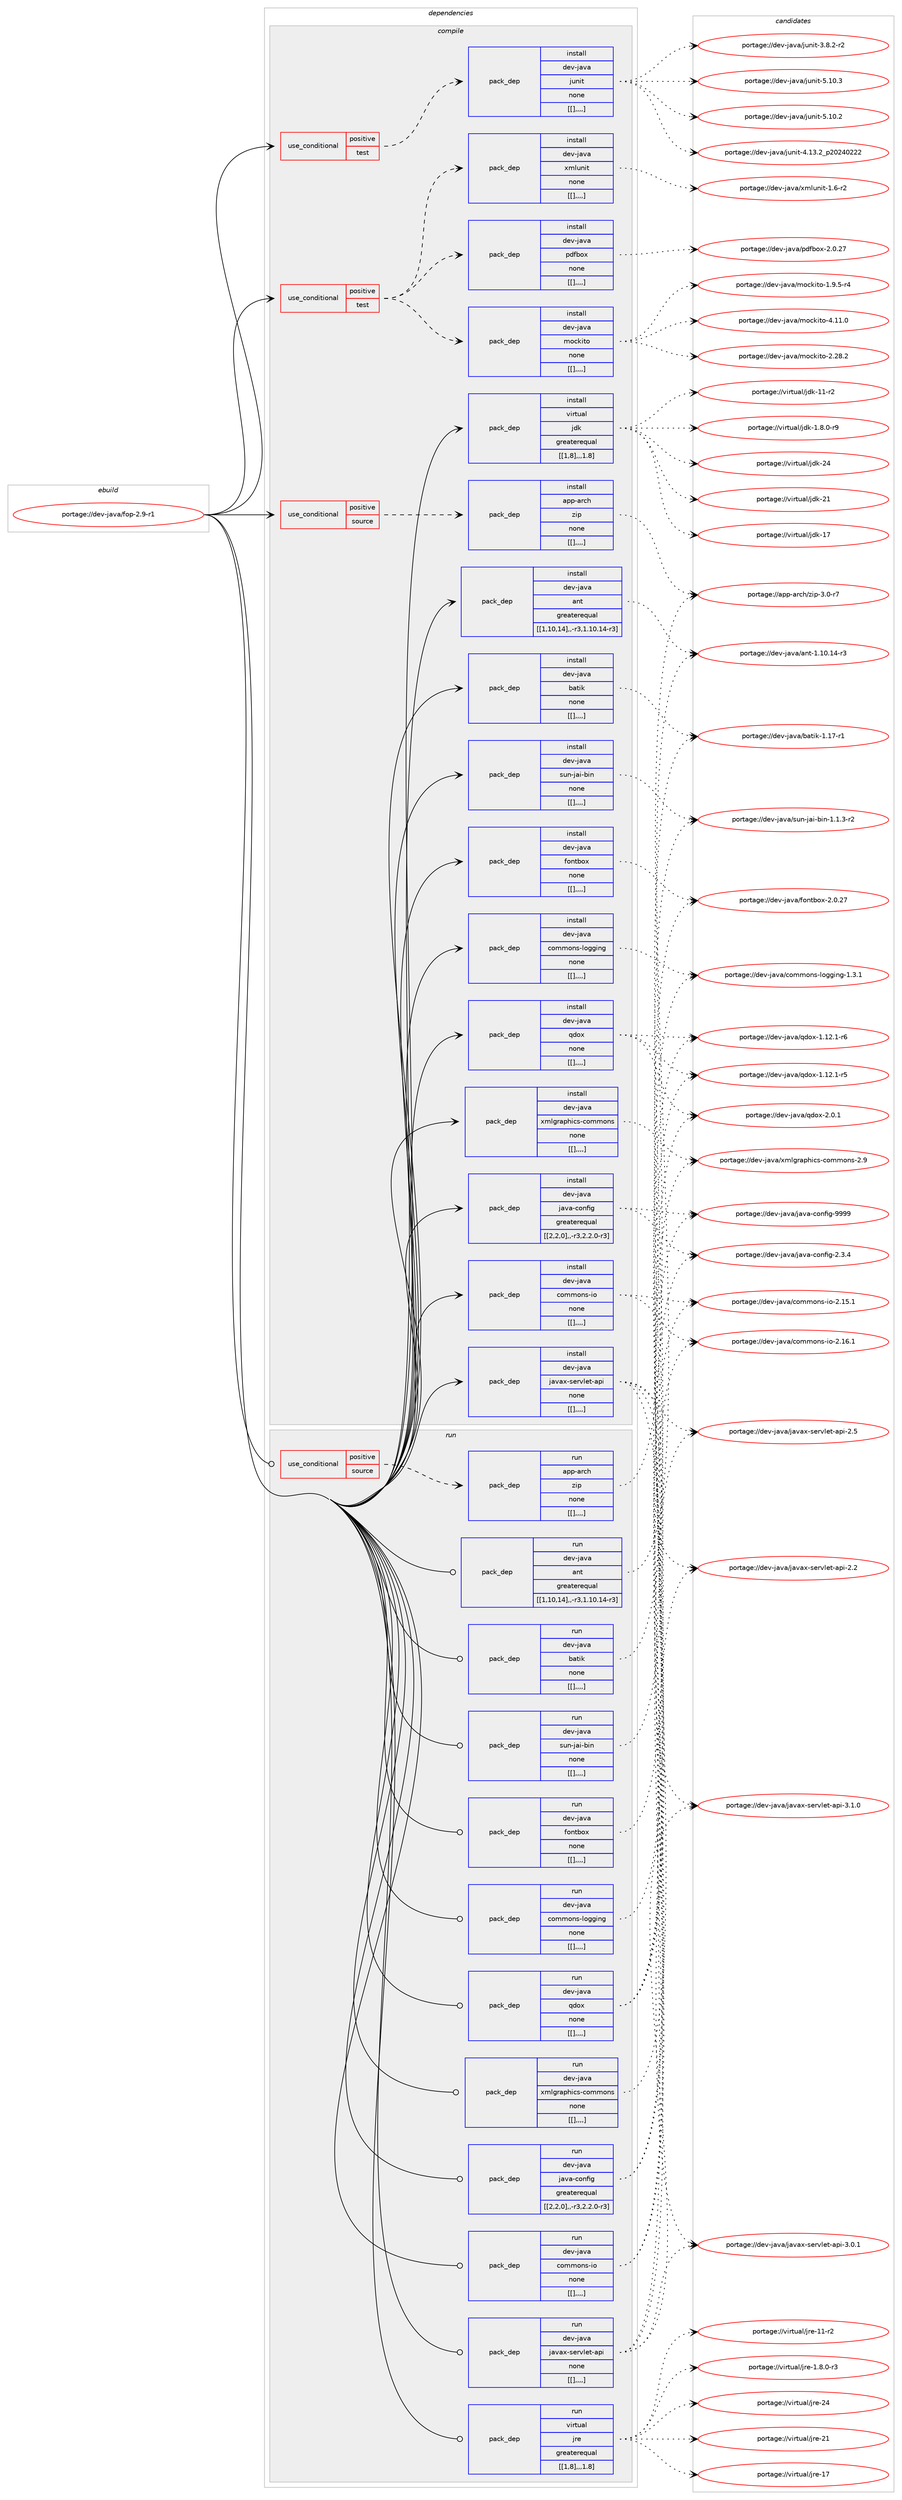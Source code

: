 digraph prolog {

# *************
# Graph options
# *************

newrank=true;
concentrate=true;
compound=true;
graph [rankdir=LR,fontname=Helvetica,fontsize=10,ranksep=1.5];#, ranksep=2.5, nodesep=0.2];
edge  [arrowhead=vee];
node  [fontname=Helvetica,fontsize=10];

# **********
# The ebuild
# **********

subgraph cluster_leftcol {
color=gray;
label=<<i>ebuild</i>>;
id [label="portage://dev-java/fop-2.9-r1", color=red, width=4, href="../dev-java/fop-2.9-r1.svg"];
}

# ****************
# The dependencies
# ****************

subgraph cluster_midcol {
color=gray;
label=<<i>dependencies</i>>;
subgraph cluster_compile {
fillcolor="#eeeeee";
style=filled;
label=<<i>compile</i>>;
subgraph cond22095 {
dependency94254 [label=<<TABLE BORDER="0" CELLBORDER="1" CELLSPACING="0" CELLPADDING="4"><TR><TD ROWSPAN="3" CELLPADDING="10">use_conditional</TD></TR><TR><TD>positive</TD></TR><TR><TD>source</TD></TR></TABLE>>, shape=none, color=red];
subgraph pack71109 {
dependency94255 [label=<<TABLE BORDER="0" CELLBORDER="1" CELLSPACING="0" CELLPADDING="4" WIDTH="220"><TR><TD ROWSPAN="6" CELLPADDING="30">pack_dep</TD></TR><TR><TD WIDTH="110">install</TD></TR><TR><TD>app-arch</TD></TR><TR><TD>zip</TD></TR><TR><TD>none</TD></TR><TR><TD>[[],,,,]</TD></TR></TABLE>>, shape=none, color=blue];
}
dependency94254:e -> dependency94255:w [weight=20,style="dashed",arrowhead="vee"];
}
id:e -> dependency94254:w [weight=20,style="solid",arrowhead="vee"];
subgraph cond22096 {
dependency94256 [label=<<TABLE BORDER="0" CELLBORDER="1" CELLSPACING="0" CELLPADDING="4"><TR><TD ROWSPAN="3" CELLPADDING="10">use_conditional</TD></TR><TR><TD>positive</TD></TR><TR><TD>test</TD></TR></TABLE>>, shape=none, color=red];
subgraph pack71110 {
dependency94257 [label=<<TABLE BORDER="0" CELLBORDER="1" CELLSPACING="0" CELLPADDING="4" WIDTH="220"><TR><TD ROWSPAN="6" CELLPADDING="30">pack_dep</TD></TR><TR><TD WIDTH="110">install</TD></TR><TR><TD>dev-java</TD></TR><TR><TD>junit</TD></TR><TR><TD>none</TD></TR><TR><TD>[[],,,,]</TD></TR></TABLE>>, shape=none, color=blue];
}
dependency94256:e -> dependency94257:w [weight=20,style="dashed",arrowhead="vee"];
}
id:e -> dependency94256:w [weight=20,style="solid",arrowhead="vee"];
subgraph cond22097 {
dependency94258 [label=<<TABLE BORDER="0" CELLBORDER="1" CELLSPACING="0" CELLPADDING="4"><TR><TD ROWSPAN="3" CELLPADDING="10">use_conditional</TD></TR><TR><TD>positive</TD></TR><TR><TD>test</TD></TR></TABLE>>, shape=none, color=red];
subgraph pack71111 {
dependency94259 [label=<<TABLE BORDER="0" CELLBORDER="1" CELLSPACING="0" CELLPADDING="4" WIDTH="220"><TR><TD ROWSPAN="6" CELLPADDING="30">pack_dep</TD></TR><TR><TD WIDTH="110">install</TD></TR><TR><TD>dev-java</TD></TR><TR><TD>mockito</TD></TR><TR><TD>none</TD></TR><TR><TD>[[],,,,]</TD></TR></TABLE>>, shape=none, color=blue];
}
dependency94258:e -> dependency94259:w [weight=20,style="dashed",arrowhead="vee"];
subgraph pack71112 {
dependency94260 [label=<<TABLE BORDER="0" CELLBORDER="1" CELLSPACING="0" CELLPADDING="4" WIDTH="220"><TR><TD ROWSPAN="6" CELLPADDING="30">pack_dep</TD></TR><TR><TD WIDTH="110">install</TD></TR><TR><TD>dev-java</TD></TR><TR><TD>pdfbox</TD></TR><TR><TD>none</TD></TR><TR><TD>[[],,,,]</TD></TR></TABLE>>, shape=none, color=blue];
}
dependency94258:e -> dependency94260:w [weight=20,style="dashed",arrowhead="vee"];
subgraph pack71113 {
dependency94261 [label=<<TABLE BORDER="0" CELLBORDER="1" CELLSPACING="0" CELLPADDING="4" WIDTH="220"><TR><TD ROWSPAN="6" CELLPADDING="30">pack_dep</TD></TR><TR><TD WIDTH="110">install</TD></TR><TR><TD>dev-java</TD></TR><TR><TD>xmlunit</TD></TR><TR><TD>none</TD></TR><TR><TD>[[],,,,]</TD></TR></TABLE>>, shape=none, color=blue];
}
dependency94258:e -> dependency94261:w [weight=20,style="dashed",arrowhead="vee"];
}
id:e -> dependency94258:w [weight=20,style="solid",arrowhead="vee"];
subgraph pack71114 {
dependency94262 [label=<<TABLE BORDER="0" CELLBORDER="1" CELLSPACING="0" CELLPADDING="4" WIDTH="220"><TR><TD ROWSPAN="6" CELLPADDING="30">pack_dep</TD></TR><TR><TD WIDTH="110">install</TD></TR><TR><TD>dev-java</TD></TR><TR><TD>ant</TD></TR><TR><TD>greaterequal</TD></TR><TR><TD>[[1,10,14],,-r3,1.10.14-r3]</TD></TR></TABLE>>, shape=none, color=blue];
}
id:e -> dependency94262:w [weight=20,style="solid",arrowhead="vee"];
subgraph pack71115 {
dependency94263 [label=<<TABLE BORDER="0" CELLBORDER="1" CELLSPACING="0" CELLPADDING="4" WIDTH="220"><TR><TD ROWSPAN="6" CELLPADDING="30">pack_dep</TD></TR><TR><TD WIDTH="110">install</TD></TR><TR><TD>dev-java</TD></TR><TR><TD>batik</TD></TR><TR><TD>none</TD></TR><TR><TD>[[],,,,]</TD></TR></TABLE>>, shape=none, color=blue];
}
id:e -> dependency94263:w [weight=20,style="solid",arrowhead="vee"];
subgraph pack71116 {
dependency94264 [label=<<TABLE BORDER="0" CELLBORDER="1" CELLSPACING="0" CELLPADDING="4" WIDTH="220"><TR><TD ROWSPAN="6" CELLPADDING="30">pack_dep</TD></TR><TR><TD WIDTH="110">install</TD></TR><TR><TD>dev-java</TD></TR><TR><TD>commons-io</TD></TR><TR><TD>none</TD></TR><TR><TD>[[],,,,]</TD></TR></TABLE>>, shape=none, color=blue];
}
id:e -> dependency94264:w [weight=20,style="solid",arrowhead="vee"];
subgraph pack71117 {
dependency94265 [label=<<TABLE BORDER="0" CELLBORDER="1" CELLSPACING="0" CELLPADDING="4" WIDTH="220"><TR><TD ROWSPAN="6" CELLPADDING="30">pack_dep</TD></TR><TR><TD WIDTH="110">install</TD></TR><TR><TD>dev-java</TD></TR><TR><TD>commons-logging</TD></TR><TR><TD>none</TD></TR><TR><TD>[[],,,,]</TD></TR></TABLE>>, shape=none, color=blue];
}
id:e -> dependency94265:w [weight=20,style="solid",arrowhead="vee"];
subgraph pack71118 {
dependency94266 [label=<<TABLE BORDER="0" CELLBORDER="1" CELLSPACING="0" CELLPADDING="4" WIDTH="220"><TR><TD ROWSPAN="6" CELLPADDING="30">pack_dep</TD></TR><TR><TD WIDTH="110">install</TD></TR><TR><TD>dev-java</TD></TR><TR><TD>fontbox</TD></TR><TR><TD>none</TD></TR><TR><TD>[[],,,,]</TD></TR></TABLE>>, shape=none, color=blue];
}
id:e -> dependency94266:w [weight=20,style="solid",arrowhead="vee"];
subgraph pack71119 {
dependency94267 [label=<<TABLE BORDER="0" CELLBORDER="1" CELLSPACING="0" CELLPADDING="4" WIDTH="220"><TR><TD ROWSPAN="6" CELLPADDING="30">pack_dep</TD></TR><TR><TD WIDTH="110">install</TD></TR><TR><TD>dev-java</TD></TR><TR><TD>java-config</TD></TR><TR><TD>greaterequal</TD></TR><TR><TD>[[2,2,0],,-r3,2.2.0-r3]</TD></TR></TABLE>>, shape=none, color=blue];
}
id:e -> dependency94267:w [weight=20,style="solid",arrowhead="vee"];
subgraph pack71120 {
dependency94268 [label=<<TABLE BORDER="0" CELLBORDER="1" CELLSPACING="0" CELLPADDING="4" WIDTH="220"><TR><TD ROWSPAN="6" CELLPADDING="30">pack_dep</TD></TR><TR><TD WIDTH="110">install</TD></TR><TR><TD>dev-java</TD></TR><TR><TD>javax-servlet-api</TD></TR><TR><TD>none</TD></TR><TR><TD>[[],,,,]</TD></TR></TABLE>>, shape=none, color=blue];
}
id:e -> dependency94268:w [weight=20,style="solid",arrowhead="vee"];
subgraph pack71121 {
dependency94269 [label=<<TABLE BORDER="0" CELLBORDER="1" CELLSPACING="0" CELLPADDING="4" WIDTH="220"><TR><TD ROWSPAN="6" CELLPADDING="30">pack_dep</TD></TR><TR><TD WIDTH="110">install</TD></TR><TR><TD>dev-java</TD></TR><TR><TD>qdox</TD></TR><TR><TD>none</TD></TR><TR><TD>[[],,,,]</TD></TR></TABLE>>, shape=none, color=blue];
}
id:e -> dependency94269:w [weight=20,style="solid",arrowhead="vee"];
subgraph pack71122 {
dependency94270 [label=<<TABLE BORDER="0" CELLBORDER="1" CELLSPACING="0" CELLPADDING="4" WIDTH="220"><TR><TD ROWSPAN="6" CELLPADDING="30">pack_dep</TD></TR><TR><TD WIDTH="110">install</TD></TR><TR><TD>dev-java</TD></TR><TR><TD>sun-jai-bin</TD></TR><TR><TD>none</TD></TR><TR><TD>[[],,,,]</TD></TR></TABLE>>, shape=none, color=blue];
}
id:e -> dependency94270:w [weight=20,style="solid",arrowhead="vee"];
subgraph pack71123 {
dependency94271 [label=<<TABLE BORDER="0" CELLBORDER="1" CELLSPACING="0" CELLPADDING="4" WIDTH="220"><TR><TD ROWSPAN="6" CELLPADDING="30">pack_dep</TD></TR><TR><TD WIDTH="110">install</TD></TR><TR><TD>dev-java</TD></TR><TR><TD>xmlgraphics-commons</TD></TR><TR><TD>none</TD></TR><TR><TD>[[],,,,]</TD></TR></TABLE>>, shape=none, color=blue];
}
id:e -> dependency94271:w [weight=20,style="solid",arrowhead="vee"];
subgraph pack71124 {
dependency94272 [label=<<TABLE BORDER="0" CELLBORDER="1" CELLSPACING="0" CELLPADDING="4" WIDTH="220"><TR><TD ROWSPAN="6" CELLPADDING="30">pack_dep</TD></TR><TR><TD WIDTH="110">install</TD></TR><TR><TD>virtual</TD></TR><TR><TD>jdk</TD></TR><TR><TD>greaterequal</TD></TR><TR><TD>[[1,8],,,1.8]</TD></TR></TABLE>>, shape=none, color=blue];
}
id:e -> dependency94272:w [weight=20,style="solid",arrowhead="vee"];
}
subgraph cluster_compileandrun {
fillcolor="#eeeeee";
style=filled;
label=<<i>compile and run</i>>;
}
subgraph cluster_run {
fillcolor="#eeeeee";
style=filled;
label=<<i>run</i>>;
subgraph cond22098 {
dependency94273 [label=<<TABLE BORDER="0" CELLBORDER="1" CELLSPACING="0" CELLPADDING="4"><TR><TD ROWSPAN="3" CELLPADDING="10">use_conditional</TD></TR><TR><TD>positive</TD></TR><TR><TD>source</TD></TR></TABLE>>, shape=none, color=red];
subgraph pack71125 {
dependency94274 [label=<<TABLE BORDER="0" CELLBORDER="1" CELLSPACING="0" CELLPADDING="4" WIDTH="220"><TR><TD ROWSPAN="6" CELLPADDING="30">pack_dep</TD></TR><TR><TD WIDTH="110">run</TD></TR><TR><TD>app-arch</TD></TR><TR><TD>zip</TD></TR><TR><TD>none</TD></TR><TR><TD>[[],,,,]</TD></TR></TABLE>>, shape=none, color=blue];
}
dependency94273:e -> dependency94274:w [weight=20,style="dashed",arrowhead="vee"];
}
id:e -> dependency94273:w [weight=20,style="solid",arrowhead="odot"];
subgraph pack71126 {
dependency94275 [label=<<TABLE BORDER="0" CELLBORDER="1" CELLSPACING="0" CELLPADDING="4" WIDTH="220"><TR><TD ROWSPAN="6" CELLPADDING="30">pack_dep</TD></TR><TR><TD WIDTH="110">run</TD></TR><TR><TD>dev-java</TD></TR><TR><TD>ant</TD></TR><TR><TD>greaterequal</TD></TR><TR><TD>[[1,10,14],,-r3,1.10.14-r3]</TD></TR></TABLE>>, shape=none, color=blue];
}
id:e -> dependency94275:w [weight=20,style="solid",arrowhead="odot"];
subgraph pack71127 {
dependency94276 [label=<<TABLE BORDER="0" CELLBORDER="1" CELLSPACING="0" CELLPADDING="4" WIDTH="220"><TR><TD ROWSPAN="6" CELLPADDING="30">pack_dep</TD></TR><TR><TD WIDTH="110">run</TD></TR><TR><TD>dev-java</TD></TR><TR><TD>batik</TD></TR><TR><TD>none</TD></TR><TR><TD>[[],,,,]</TD></TR></TABLE>>, shape=none, color=blue];
}
id:e -> dependency94276:w [weight=20,style="solid",arrowhead="odot"];
subgraph pack71128 {
dependency94277 [label=<<TABLE BORDER="0" CELLBORDER="1" CELLSPACING="0" CELLPADDING="4" WIDTH="220"><TR><TD ROWSPAN="6" CELLPADDING="30">pack_dep</TD></TR><TR><TD WIDTH="110">run</TD></TR><TR><TD>dev-java</TD></TR><TR><TD>commons-io</TD></TR><TR><TD>none</TD></TR><TR><TD>[[],,,,]</TD></TR></TABLE>>, shape=none, color=blue];
}
id:e -> dependency94277:w [weight=20,style="solid",arrowhead="odot"];
subgraph pack71129 {
dependency94278 [label=<<TABLE BORDER="0" CELLBORDER="1" CELLSPACING="0" CELLPADDING="4" WIDTH="220"><TR><TD ROWSPAN="6" CELLPADDING="30">pack_dep</TD></TR><TR><TD WIDTH="110">run</TD></TR><TR><TD>dev-java</TD></TR><TR><TD>commons-logging</TD></TR><TR><TD>none</TD></TR><TR><TD>[[],,,,]</TD></TR></TABLE>>, shape=none, color=blue];
}
id:e -> dependency94278:w [weight=20,style="solid",arrowhead="odot"];
subgraph pack71130 {
dependency94279 [label=<<TABLE BORDER="0" CELLBORDER="1" CELLSPACING="0" CELLPADDING="4" WIDTH="220"><TR><TD ROWSPAN="6" CELLPADDING="30">pack_dep</TD></TR><TR><TD WIDTH="110">run</TD></TR><TR><TD>dev-java</TD></TR><TR><TD>fontbox</TD></TR><TR><TD>none</TD></TR><TR><TD>[[],,,,]</TD></TR></TABLE>>, shape=none, color=blue];
}
id:e -> dependency94279:w [weight=20,style="solid",arrowhead="odot"];
subgraph pack71131 {
dependency94280 [label=<<TABLE BORDER="0" CELLBORDER="1" CELLSPACING="0" CELLPADDING="4" WIDTH="220"><TR><TD ROWSPAN="6" CELLPADDING="30">pack_dep</TD></TR><TR><TD WIDTH="110">run</TD></TR><TR><TD>dev-java</TD></TR><TR><TD>java-config</TD></TR><TR><TD>greaterequal</TD></TR><TR><TD>[[2,2,0],,-r3,2.2.0-r3]</TD></TR></TABLE>>, shape=none, color=blue];
}
id:e -> dependency94280:w [weight=20,style="solid",arrowhead="odot"];
subgraph pack71132 {
dependency94281 [label=<<TABLE BORDER="0" CELLBORDER="1" CELLSPACING="0" CELLPADDING="4" WIDTH="220"><TR><TD ROWSPAN="6" CELLPADDING="30">pack_dep</TD></TR><TR><TD WIDTH="110">run</TD></TR><TR><TD>dev-java</TD></TR><TR><TD>javax-servlet-api</TD></TR><TR><TD>none</TD></TR><TR><TD>[[],,,,]</TD></TR></TABLE>>, shape=none, color=blue];
}
id:e -> dependency94281:w [weight=20,style="solid",arrowhead="odot"];
subgraph pack71133 {
dependency94282 [label=<<TABLE BORDER="0" CELLBORDER="1" CELLSPACING="0" CELLPADDING="4" WIDTH="220"><TR><TD ROWSPAN="6" CELLPADDING="30">pack_dep</TD></TR><TR><TD WIDTH="110">run</TD></TR><TR><TD>dev-java</TD></TR><TR><TD>qdox</TD></TR><TR><TD>none</TD></TR><TR><TD>[[],,,,]</TD></TR></TABLE>>, shape=none, color=blue];
}
id:e -> dependency94282:w [weight=20,style="solid",arrowhead="odot"];
subgraph pack71134 {
dependency94283 [label=<<TABLE BORDER="0" CELLBORDER="1" CELLSPACING="0" CELLPADDING="4" WIDTH="220"><TR><TD ROWSPAN="6" CELLPADDING="30">pack_dep</TD></TR><TR><TD WIDTH="110">run</TD></TR><TR><TD>dev-java</TD></TR><TR><TD>sun-jai-bin</TD></TR><TR><TD>none</TD></TR><TR><TD>[[],,,,]</TD></TR></TABLE>>, shape=none, color=blue];
}
id:e -> dependency94283:w [weight=20,style="solid",arrowhead="odot"];
subgraph pack71135 {
dependency94284 [label=<<TABLE BORDER="0" CELLBORDER="1" CELLSPACING="0" CELLPADDING="4" WIDTH="220"><TR><TD ROWSPAN="6" CELLPADDING="30">pack_dep</TD></TR><TR><TD WIDTH="110">run</TD></TR><TR><TD>dev-java</TD></TR><TR><TD>xmlgraphics-commons</TD></TR><TR><TD>none</TD></TR><TR><TD>[[],,,,]</TD></TR></TABLE>>, shape=none, color=blue];
}
id:e -> dependency94284:w [weight=20,style="solid",arrowhead="odot"];
subgraph pack71136 {
dependency94285 [label=<<TABLE BORDER="0" CELLBORDER="1" CELLSPACING="0" CELLPADDING="4" WIDTH="220"><TR><TD ROWSPAN="6" CELLPADDING="30">pack_dep</TD></TR><TR><TD WIDTH="110">run</TD></TR><TR><TD>virtual</TD></TR><TR><TD>jre</TD></TR><TR><TD>greaterequal</TD></TR><TR><TD>[[1,8],,,1.8]</TD></TR></TABLE>>, shape=none, color=blue];
}
id:e -> dependency94285:w [weight=20,style="solid",arrowhead="odot"];
}
}

# **************
# The candidates
# **************

subgraph cluster_choices {
rank=same;
color=gray;
label=<<i>candidates</i>>;

subgraph choice71109 {
color=black;
nodesep=1;
choice9711211245971149910447122105112455146484511455 [label="portage://app-arch/zip-3.0-r7", color=red, width=4,href="../app-arch/zip-3.0-r7.svg"];
dependency94255:e -> choice9711211245971149910447122105112455146484511455:w [style=dotted,weight="100"];
}
subgraph choice71110 {
color=black;
nodesep=1;
choice1001011184510697118974710611711010511645534649484651 [label="portage://dev-java/junit-5.10.3", color=red, width=4,href="../dev-java/junit-5.10.3.svg"];
choice1001011184510697118974710611711010511645534649484650 [label="portage://dev-java/junit-5.10.2", color=red, width=4,href="../dev-java/junit-5.10.2.svg"];
choice1001011184510697118974710611711010511645524649514650951125048505248505050 [label="portage://dev-java/junit-4.13.2_p20240222", color=red, width=4,href="../dev-java/junit-4.13.2_p20240222.svg"];
choice100101118451069711897471061171101051164551465646504511450 [label="portage://dev-java/junit-3.8.2-r2", color=red, width=4,href="../dev-java/junit-3.8.2-r2.svg"];
dependency94257:e -> choice1001011184510697118974710611711010511645534649484651:w [style=dotted,weight="100"];
dependency94257:e -> choice1001011184510697118974710611711010511645534649484650:w [style=dotted,weight="100"];
dependency94257:e -> choice1001011184510697118974710611711010511645524649514650951125048505248505050:w [style=dotted,weight="100"];
dependency94257:e -> choice100101118451069711897471061171101051164551465646504511450:w [style=dotted,weight="100"];
}
subgraph choice71111 {
color=black;
nodesep=1;
choice100101118451069711897471091119910710511611145524649494648 [label="portage://dev-java/mockito-4.11.0", color=red, width=4,href="../dev-java/mockito-4.11.0.svg"];
choice100101118451069711897471091119910710511611145504650564650 [label="portage://dev-java/mockito-2.28.2", color=red, width=4,href="../dev-java/mockito-2.28.2.svg"];
choice10010111845106971189747109111991071051161114549465746534511452 [label="portage://dev-java/mockito-1.9.5-r4", color=red, width=4,href="../dev-java/mockito-1.9.5-r4.svg"];
dependency94259:e -> choice100101118451069711897471091119910710511611145524649494648:w [style=dotted,weight="100"];
dependency94259:e -> choice100101118451069711897471091119910710511611145504650564650:w [style=dotted,weight="100"];
dependency94259:e -> choice10010111845106971189747109111991071051161114549465746534511452:w [style=dotted,weight="100"];
}
subgraph choice71112 {
color=black;
nodesep=1;
choice100101118451069711897471121001029811112045504648465055 [label="portage://dev-java/pdfbox-2.0.27", color=red, width=4,href="../dev-java/pdfbox-2.0.27.svg"];
dependency94260:e -> choice100101118451069711897471121001029811112045504648465055:w [style=dotted,weight="100"];
}
subgraph choice71113 {
color=black;
nodesep=1;
choice10010111845106971189747120109108117110105116454946544511450 [label="portage://dev-java/xmlunit-1.6-r2", color=red, width=4,href="../dev-java/xmlunit-1.6-r2.svg"];
dependency94261:e -> choice10010111845106971189747120109108117110105116454946544511450:w [style=dotted,weight="100"];
}
subgraph choice71114 {
color=black;
nodesep=1;
choice100101118451069711897479711011645494649484649524511451 [label="portage://dev-java/ant-1.10.14-r3", color=red, width=4,href="../dev-java/ant-1.10.14-r3.svg"];
dependency94262:e -> choice100101118451069711897479711011645494649484649524511451:w [style=dotted,weight="100"];
}
subgraph choice71115 {
color=black;
nodesep=1;
choice10010111845106971189747989711610510745494649554511449 [label="portage://dev-java/batik-1.17-r1", color=red, width=4,href="../dev-java/batik-1.17-r1.svg"];
dependency94263:e -> choice10010111845106971189747989711610510745494649554511449:w [style=dotted,weight="100"];
}
subgraph choice71116 {
color=black;
nodesep=1;
choice10010111845106971189747991111091091111101154510511145504649544649 [label="portage://dev-java/commons-io-2.16.1", color=red, width=4,href="../dev-java/commons-io-2.16.1.svg"];
choice10010111845106971189747991111091091111101154510511145504649534649 [label="portage://dev-java/commons-io-2.15.1", color=red, width=4,href="../dev-java/commons-io-2.15.1.svg"];
dependency94264:e -> choice10010111845106971189747991111091091111101154510511145504649544649:w [style=dotted,weight="100"];
dependency94264:e -> choice10010111845106971189747991111091091111101154510511145504649534649:w [style=dotted,weight="100"];
}
subgraph choice71117 {
color=black;
nodesep=1;
choice100101118451069711897479911110910911111011545108111103103105110103454946514649 [label="portage://dev-java/commons-logging-1.3.1", color=red, width=4,href="../dev-java/commons-logging-1.3.1.svg"];
dependency94265:e -> choice100101118451069711897479911110910911111011545108111103103105110103454946514649:w [style=dotted,weight="100"];
}
subgraph choice71118 {
color=black;
nodesep=1;
choice100101118451069711897471021111101169811112045504648465055 [label="portage://dev-java/fontbox-2.0.27", color=red, width=4,href="../dev-java/fontbox-2.0.27.svg"];
dependency94266:e -> choice100101118451069711897471021111101169811112045504648465055:w [style=dotted,weight="100"];
}
subgraph choice71119 {
color=black;
nodesep=1;
choice10010111845106971189747106971189745991111101021051034557575757 [label="portage://dev-java/java-config-9999", color=red, width=4,href="../dev-java/java-config-9999.svg"];
choice1001011184510697118974710697118974599111110102105103455046514652 [label="portage://dev-java/java-config-2.3.4", color=red, width=4,href="../dev-java/java-config-2.3.4.svg"];
dependency94267:e -> choice10010111845106971189747106971189745991111101021051034557575757:w [style=dotted,weight="100"];
dependency94267:e -> choice1001011184510697118974710697118974599111110102105103455046514652:w [style=dotted,weight="100"];
}
subgraph choice71120 {
color=black;
nodesep=1;
choice100101118451069711897471069711897120451151011141181081011164597112105455146494648 [label="portage://dev-java/javax-servlet-api-3.1.0", color=red, width=4,href="../dev-java/javax-servlet-api-3.1.0.svg"];
choice100101118451069711897471069711897120451151011141181081011164597112105455146484649 [label="portage://dev-java/javax-servlet-api-3.0.1", color=red, width=4,href="../dev-java/javax-servlet-api-3.0.1.svg"];
choice10010111845106971189747106971189712045115101114118108101116459711210545504653 [label="portage://dev-java/javax-servlet-api-2.5", color=red, width=4,href="../dev-java/javax-servlet-api-2.5.svg"];
choice10010111845106971189747106971189712045115101114118108101116459711210545504650 [label="portage://dev-java/javax-servlet-api-2.2", color=red, width=4,href="../dev-java/javax-servlet-api-2.2.svg"];
dependency94268:e -> choice100101118451069711897471069711897120451151011141181081011164597112105455146494648:w [style=dotted,weight="100"];
dependency94268:e -> choice100101118451069711897471069711897120451151011141181081011164597112105455146484649:w [style=dotted,weight="100"];
dependency94268:e -> choice10010111845106971189747106971189712045115101114118108101116459711210545504653:w [style=dotted,weight="100"];
dependency94268:e -> choice10010111845106971189747106971189712045115101114118108101116459711210545504650:w [style=dotted,weight="100"];
}
subgraph choice71121 {
color=black;
nodesep=1;
choice10010111845106971189747113100111120455046484649 [label="portage://dev-java/qdox-2.0.1", color=red, width=4,href="../dev-java/qdox-2.0.1.svg"];
choice10010111845106971189747113100111120454946495046494511454 [label="portage://dev-java/qdox-1.12.1-r6", color=red, width=4,href="../dev-java/qdox-1.12.1-r6.svg"];
choice10010111845106971189747113100111120454946495046494511453 [label="portage://dev-java/qdox-1.12.1-r5", color=red, width=4,href="../dev-java/qdox-1.12.1-r5.svg"];
dependency94269:e -> choice10010111845106971189747113100111120455046484649:w [style=dotted,weight="100"];
dependency94269:e -> choice10010111845106971189747113100111120454946495046494511454:w [style=dotted,weight="100"];
dependency94269:e -> choice10010111845106971189747113100111120454946495046494511453:w [style=dotted,weight="100"];
}
subgraph choice71122 {
color=black;
nodesep=1;
choice10010111845106971189747115117110451069710545981051104549464946514511450 [label="portage://dev-java/sun-jai-bin-1.1.3-r2", color=red, width=4,href="../dev-java/sun-jai-bin-1.1.3-r2.svg"];
dependency94270:e -> choice10010111845106971189747115117110451069710545981051104549464946514511450:w [style=dotted,weight="100"];
}
subgraph choice71123 {
color=black;
nodesep=1;
choice100101118451069711897471201091081031149711210410599115459911110910911111011545504657 [label="portage://dev-java/xmlgraphics-commons-2.9", color=red, width=4,href="../dev-java/xmlgraphics-commons-2.9.svg"];
dependency94271:e -> choice100101118451069711897471201091081031149711210410599115459911110910911111011545504657:w [style=dotted,weight="100"];
}
subgraph choice71124 {
color=black;
nodesep=1;
choice1181051141161179710847106100107455052 [label="portage://virtual/jdk-24", color=red, width=4,href="../virtual/jdk-24.svg"];
choice1181051141161179710847106100107455049 [label="portage://virtual/jdk-21", color=red, width=4,href="../virtual/jdk-21.svg"];
choice1181051141161179710847106100107454955 [label="portage://virtual/jdk-17", color=red, width=4,href="../virtual/jdk-17.svg"];
choice11810511411611797108471061001074549494511450 [label="portage://virtual/jdk-11-r2", color=red, width=4,href="../virtual/jdk-11-r2.svg"];
choice11810511411611797108471061001074549465646484511457 [label="portage://virtual/jdk-1.8.0-r9", color=red, width=4,href="../virtual/jdk-1.8.0-r9.svg"];
dependency94272:e -> choice1181051141161179710847106100107455052:w [style=dotted,weight="100"];
dependency94272:e -> choice1181051141161179710847106100107455049:w [style=dotted,weight="100"];
dependency94272:e -> choice1181051141161179710847106100107454955:w [style=dotted,weight="100"];
dependency94272:e -> choice11810511411611797108471061001074549494511450:w [style=dotted,weight="100"];
dependency94272:e -> choice11810511411611797108471061001074549465646484511457:w [style=dotted,weight="100"];
}
subgraph choice71125 {
color=black;
nodesep=1;
choice9711211245971149910447122105112455146484511455 [label="portage://app-arch/zip-3.0-r7", color=red, width=4,href="../app-arch/zip-3.0-r7.svg"];
dependency94274:e -> choice9711211245971149910447122105112455146484511455:w [style=dotted,weight="100"];
}
subgraph choice71126 {
color=black;
nodesep=1;
choice100101118451069711897479711011645494649484649524511451 [label="portage://dev-java/ant-1.10.14-r3", color=red, width=4,href="../dev-java/ant-1.10.14-r3.svg"];
dependency94275:e -> choice100101118451069711897479711011645494649484649524511451:w [style=dotted,weight="100"];
}
subgraph choice71127 {
color=black;
nodesep=1;
choice10010111845106971189747989711610510745494649554511449 [label="portage://dev-java/batik-1.17-r1", color=red, width=4,href="../dev-java/batik-1.17-r1.svg"];
dependency94276:e -> choice10010111845106971189747989711610510745494649554511449:w [style=dotted,weight="100"];
}
subgraph choice71128 {
color=black;
nodesep=1;
choice10010111845106971189747991111091091111101154510511145504649544649 [label="portage://dev-java/commons-io-2.16.1", color=red, width=4,href="../dev-java/commons-io-2.16.1.svg"];
choice10010111845106971189747991111091091111101154510511145504649534649 [label="portage://dev-java/commons-io-2.15.1", color=red, width=4,href="../dev-java/commons-io-2.15.1.svg"];
dependency94277:e -> choice10010111845106971189747991111091091111101154510511145504649544649:w [style=dotted,weight="100"];
dependency94277:e -> choice10010111845106971189747991111091091111101154510511145504649534649:w [style=dotted,weight="100"];
}
subgraph choice71129 {
color=black;
nodesep=1;
choice100101118451069711897479911110910911111011545108111103103105110103454946514649 [label="portage://dev-java/commons-logging-1.3.1", color=red, width=4,href="../dev-java/commons-logging-1.3.1.svg"];
dependency94278:e -> choice100101118451069711897479911110910911111011545108111103103105110103454946514649:w [style=dotted,weight="100"];
}
subgraph choice71130 {
color=black;
nodesep=1;
choice100101118451069711897471021111101169811112045504648465055 [label="portage://dev-java/fontbox-2.0.27", color=red, width=4,href="../dev-java/fontbox-2.0.27.svg"];
dependency94279:e -> choice100101118451069711897471021111101169811112045504648465055:w [style=dotted,weight="100"];
}
subgraph choice71131 {
color=black;
nodesep=1;
choice10010111845106971189747106971189745991111101021051034557575757 [label="portage://dev-java/java-config-9999", color=red, width=4,href="../dev-java/java-config-9999.svg"];
choice1001011184510697118974710697118974599111110102105103455046514652 [label="portage://dev-java/java-config-2.3.4", color=red, width=4,href="../dev-java/java-config-2.3.4.svg"];
dependency94280:e -> choice10010111845106971189747106971189745991111101021051034557575757:w [style=dotted,weight="100"];
dependency94280:e -> choice1001011184510697118974710697118974599111110102105103455046514652:w [style=dotted,weight="100"];
}
subgraph choice71132 {
color=black;
nodesep=1;
choice100101118451069711897471069711897120451151011141181081011164597112105455146494648 [label="portage://dev-java/javax-servlet-api-3.1.0", color=red, width=4,href="../dev-java/javax-servlet-api-3.1.0.svg"];
choice100101118451069711897471069711897120451151011141181081011164597112105455146484649 [label="portage://dev-java/javax-servlet-api-3.0.1", color=red, width=4,href="../dev-java/javax-servlet-api-3.0.1.svg"];
choice10010111845106971189747106971189712045115101114118108101116459711210545504653 [label="portage://dev-java/javax-servlet-api-2.5", color=red, width=4,href="../dev-java/javax-servlet-api-2.5.svg"];
choice10010111845106971189747106971189712045115101114118108101116459711210545504650 [label="portage://dev-java/javax-servlet-api-2.2", color=red, width=4,href="../dev-java/javax-servlet-api-2.2.svg"];
dependency94281:e -> choice100101118451069711897471069711897120451151011141181081011164597112105455146494648:w [style=dotted,weight="100"];
dependency94281:e -> choice100101118451069711897471069711897120451151011141181081011164597112105455146484649:w [style=dotted,weight="100"];
dependency94281:e -> choice10010111845106971189747106971189712045115101114118108101116459711210545504653:w [style=dotted,weight="100"];
dependency94281:e -> choice10010111845106971189747106971189712045115101114118108101116459711210545504650:w [style=dotted,weight="100"];
}
subgraph choice71133 {
color=black;
nodesep=1;
choice10010111845106971189747113100111120455046484649 [label="portage://dev-java/qdox-2.0.1", color=red, width=4,href="../dev-java/qdox-2.0.1.svg"];
choice10010111845106971189747113100111120454946495046494511454 [label="portage://dev-java/qdox-1.12.1-r6", color=red, width=4,href="../dev-java/qdox-1.12.1-r6.svg"];
choice10010111845106971189747113100111120454946495046494511453 [label="portage://dev-java/qdox-1.12.1-r5", color=red, width=4,href="../dev-java/qdox-1.12.1-r5.svg"];
dependency94282:e -> choice10010111845106971189747113100111120455046484649:w [style=dotted,weight="100"];
dependency94282:e -> choice10010111845106971189747113100111120454946495046494511454:w [style=dotted,weight="100"];
dependency94282:e -> choice10010111845106971189747113100111120454946495046494511453:w [style=dotted,weight="100"];
}
subgraph choice71134 {
color=black;
nodesep=1;
choice10010111845106971189747115117110451069710545981051104549464946514511450 [label="portage://dev-java/sun-jai-bin-1.1.3-r2", color=red, width=4,href="../dev-java/sun-jai-bin-1.1.3-r2.svg"];
dependency94283:e -> choice10010111845106971189747115117110451069710545981051104549464946514511450:w [style=dotted,weight="100"];
}
subgraph choice71135 {
color=black;
nodesep=1;
choice100101118451069711897471201091081031149711210410599115459911110910911111011545504657 [label="portage://dev-java/xmlgraphics-commons-2.9", color=red, width=4,href="../dev-java/xmlgraphics-commons-2.9.svg"];
dependency94284:e -> choice100101118451069711897471201091081031149711210410599115459911110910911111011545504657:w [style=dotted,weight="100"];
}
subgraph choice71136 {
color=black;
nodesep=1;
choice1181051141161179710847106114101455052 [label="portage://virtual/jre-24", color=red, width=4,href="../virtual/jre-24.svg"];
choice1181051141161179710847106114101455049 [label="portage://virtual/jre-21", color=red, width=4,href="../virtual/jre-21.svg"];
choice1181051141161179710847106114101454955 [label="portage://virtual/jre-17", color=red, width=4,href="../virtual/jre-17.svg"];
choice11810511411611797108471061141014549494511450 [label="portage://virtual/jre-11-r2", color=red, width=4,href="../virtual/jre-11-r2.svg"];
choice11810511411611797108471061141014549465646484511451 [label="portage://virtual/jre-1.8.0-r3", color=red, width=4,href="../virtual/jre-1.8.0-r3.svg"];
dependency94285:e -> choice1181051141161179710847106114101455052:w [style=dotted,weight="100"];
dependency94285:e -> choice1181051141161179710847106114101455049:w [style=dotted,weight="100"];
dependency94285:e -> choice1181051141161179710847106114101454955:w [style=dotted,weight="100"];
dependency94285:e -> choice11810511411611797108471061141014549494511450:w [style=dotted,weight="100"];
dependency94285:e -> choice11810511411611797108471061141014549465646484511451:w [style=dotted,weight="100"];
}
}

}
